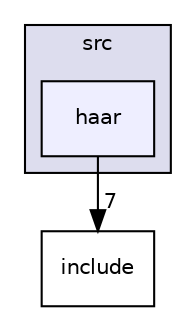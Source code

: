 digraph "src/haar" {
  compound=true
  node [ fontsize="10", fontname="Helvetica"];
  edge [ labelfontsize="10", labelfontname="Helvetica"];
  subgraph clusterdir_68267d1309a1af8e8297ef4c3efbcdba {
    graph [ bgcolor="#ddddee", pencolor="black", label="src" fontname="Helvetica", fontsize="10", URL="dir_68267d1309a1af8e8297ef4c3efbcdba.html"]
  dir_a6711b07050db66593f6043c969c9db9 [shape=box, label="haar", style="filled", fillcolor="#eeeeff", pencolor="black", URL="dir_a6711b07050db66593f6043c969c9db9.html"];
  }
  dir_d44c64559bbebec7f509842c48db8b23 [shape=box label="include" URL="dir_d44c64559bbebec7f509842c48db8b23.html"];
  dir_a6711b07050db66593f6043c969c9db9->dir_d44c64559bbebec7f509842c48db8b23 [headlabel="7", labeldistance=1.5 headhref="dir_000003_000000.html"];
}
